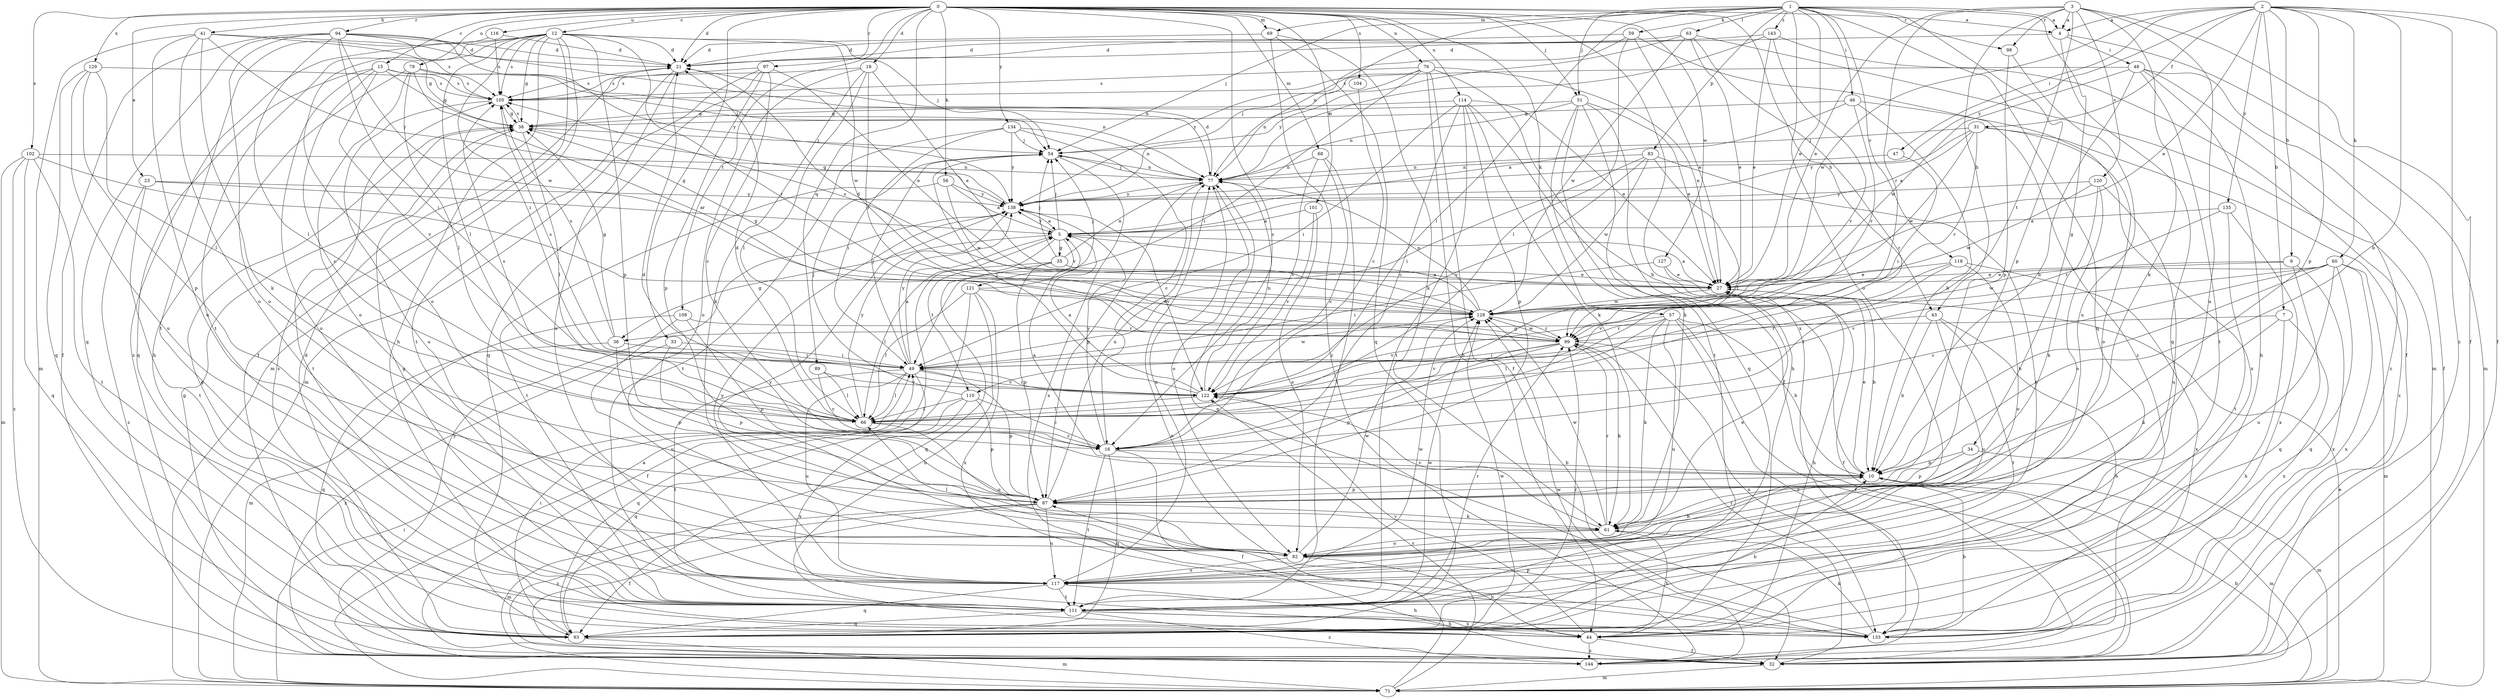 strict digraph  {
0;
1;
2;
3;
4;
5;
7;
9;
10;
12;
15;
16;
18;
21;
23;
27;
31;
32;
33;
34;
35;
36;
38;
41;
43;
44;
46;
47;
48;
49;
51;
54;
56;
57;
59;
60;
61;
63;
66;
68;
69;
71;
76;
77;
79;
82;
83;
87;
89;
93;
94;
97;
98;
99;
101;
102;
104;
105;
108;
110;
111;
114;
116;
117;
118;
120;
121;
122;
127;
128;
129;
133;
134;
135;
138;
143;
144;
0 -> 4  [label=a];
0 -> 12  [label=c];
0 -> 15  [label=c];
0 -> 16  [label=c];
0 -> 18  [label=d];
0 -> 21  [label=d];
0 -> 23  [label=e];
0 -> 33  [label=g];
0 -> 41  [label=h];
0 -> 43  [label=h];
0 -> 51  [label=j];
0 -> 56  [label=k];
0 -> 57  [label=k];
0 -> 68  [label=m];
0 -> 69  [label=m];
0 -> 76  [label=n];
0 -> 79  [label=o];
0 -> 89  [label=q];
0 -> 94  [label=r];
0 -> 97  [label=r];
0 -> 101  [label=s];
0 -> 102  [label=s];
0 -> 104  [label=s];
0 -> 108  [label=t];
0 -> 114  [label=u];
0 -> 116  [label=u];
0 -> 127  [label=w];
0 -> 129  [label=x];
0 -> 133  [label=x];
0 -> 134  [label=y];
1 -> 4  [label=a];
1 -> 27  [label=e];
1 -> 34  [label=g];
1 -> 46  [label=i];
1 -> 51  [label=j];
1 -> 54  [label=j];
1 -> 59  [label=k];
1 -> 63  [label=l];
1 -> 66  [label=l];
1 -> 69  [label=m];
1 -> 77  [label=n];
1 -> 82  [label=o];
1 -> 83  [label=p];
1 -> 87  [label=p];
1 -> 93  [label=q];
1 -> 98  [label=r];
1 -> 118  [label=v];
1 -> 143  [label=z];
2 -> 4  [label=a];
2 -> 7  [label=b];
2 -> 9  [label=b];
2 -> 10  [label=b];
2 -> 27  [label=e];
2 -> 31  [label=f];
2 -> 32  [label=f];
2 -> 47  [label=i];
2 -> 60  [label=k];
2 -> 87  [label=p];
2 -> 128  [label=w];
2 -> 135  [label=y];
2 -> 138  [label=y];
2 -> 144  [label=z];
3 -> 4  [label=a];
3 -> 27  [label=e];
3 -> 32  [label=f];
3 -> 43  [label=h];
3 -> 61  [label=k];
3 -> 98  [label=r];
3 -> 99  [label=r];
3 -> 110  [label=t];
3 -> 117  [label=u];
3 -> 120  [label=v];
4 -> 21  [label=d];
4 -> 48  [label=i];
4 -> 71  [label=m];
4 -> 93  [label=q];
5 -> 35  [label=g];
5 -> 36  [label=g];
5 -> 54  [label=j];
5 -> 110  [label=t];
5 -> 121  [label=v];
5 -> 138  [label=y];
7 -> 36  [label=g];
7 -> 44  [label=h];
7 -> 61  [label=k];
7 -> 133  [label=x];
9 -> 27  [label=e];
9 -> 93  [label=q];
9 -> 128  [label=w];
9 -> 133  [label=x];
10 -> 5  [label=a];
10 -> 21  [label=d];
10 -> 27  [label=e];
10 -> 71  [label=m];
10 -> 87  [label=p];
12 -> 21  [label=d];
12 -> 32  [label=f];
12 -> 38  [label=g];
12 -> 44  [label=h];
12 -> 49  [label=i];
12 -> 54  [label=j];
12 -> 66  [label=l];
12 -> 71  [label=m];
12 -> 82  [label=o];
12 -> 87  [label=p];
12 -> 99  [label=r];
12 -> 105  [label=s];
12 -> 111  [label=t];
12 -> 128  [label=w];
12 -> 144  [label=z];
15 -> 16  [label=c];
15 -> 38  [label=g];
15 -> 54  [label=j];
15 -> 93  [label=q];
15 -> 105  [label=s];
15 -> 117  [label=u];
15 -> 122  [label=v];
16 -> 10  [label=b];
16 -> 32  [label=f];
16 -> 93  [label=q];
16 -> 111  [label=t];
16 -> 138  [label=y];
18 -> 27  [label=e];
18 -> 61  [label=k];
18 -> 66  [label=l];
18 -> 82  [label=o];
18 -> 99  [label=r];
18 -> 105  [label=s];
21 -> 105  [label=s];
21 -> 111  [label=t];
21 -> 117  [label=u];
23 -> 5  [label=a];
23 -> 111  [label=t];
23 -> 138  [label=y];
23 -> 144  [label=z];
27 -> 5  [label=a];
27 -> 10  [label=b];
27 -> 44  [label=h];
27 -> 105  [label=s];
27 -> 128  [label=w];
31 -> 5  [label=a];
31 -> 54  [label=j];
31 -> 82  [label=o];
31 -> 99  [label=r];
31 -> 128  [label=w];
31 -> 138  [label=y];
31 -> 144  [label=z];
32 -> 38  [label=g];
32 -> 71  [label=m];
32 -> 99  [label=r];
33 -> 49  [label=i];
33 -> 87  [label=p];
33 -> 144  [label=z];
34 -> 10  [label=b];
34 -> 71  [label=m];
34 -> 87  [label=p];
35 -> 27  [label=e];
35 -> 54  [label=j];
35 -> 66  [label=l];
35 -> 77  [label=n];
35 -> 87  [label=p];
35 -> 93  [label=q];
36 -> 38  [label=g];
36 -> 49  [label=i];
36 -> 87  [label=p];
36 -> 93  [label=q];
36 -> 105  [label=s];
38 -> 54  [label=j];
38 -> 66  [label=l];
38 -> 105  [label=s];
38 -> 111  [label=t];
41 -> 21  [label=d];
41 -> 38  [label=g];
41 -> 61  [label=k];
41 -> 71  [label=m];
41 -> 82  [label=o];
41 -> 117  [label=u];
41 -> 138  [label=y];
43 -> 10  [label=b];
43 -> 44  [label=h];
43 -> 99  [label=r];
43 -> 111  [label=t];
43 -> 117  [label=u];
44 -> 32  [label=f];
44 -> 105  [label=s];
44 -> 122  [label=v];
44 -> 144  [label=z];
46 -> 5  [label=a];
46 -> 10  [label=b];
46 -> 38  [label=g];
46 -> 99  [label=r];
46 -> 133  [label=x];
47 -> 49  [label=i];
47 -> 77  [label=n];
48 -> 10  [label=b];
48 -> 32  [label=f];
48 -> 44  [label=h];
48 -> 105  [label=s];
48 -> 111  [label=t];
48 -> 128  [label=w];
48 -> 144  [label=z];
49 -> 5  [label=a];
49 -> 54  [label=j];
49 -> 66  [label=l];
49 -> 87  [label=p];
49 -> 93  [label=q];
49 -> 105  [label=s];
49 -> 111  [label=t];
49 -> 117  [label=u];
49 -> 122  [label=v];
49 -> 128  [label=w];
49 -> 138  [label=y];
51 -> 27  [label=e];
51 -> 38  [label=g];
51 -> 44  [label=h];
51 -> 61  [label=k];
51 -> 77  [label=n];
51 -> 93  [label=q];
51 -> 111  [label=t];
54 -> 77  [label=n];
54 -> 133  [label=x];
56 -> 5  [label=a];
56 -> 111  [label=t];
56 -> 128  [label=w];
56 -> 138  [label=y];
57 -> 10  [label=b];
57 -> 32  [label=f];
57 -> 61  [label=k];
57 -> 66  [label=l];
57 -> 99  [label=r];
57 -> 117  [label=u];
57 -> 122  [label=v];
57 -> 144  [label=z];
59 -> 21  [label=d];
59 -> 27  [label=e];
59 -> 66  [label=l];
59 -> 138  [label=y];
59 -> 144  [label=z];
60 -> 10  [label=b];
60 -> 16  [label=c];
60 -> 27  [label=e];
60 -> 71  [label=m];
60 -> 93  [label=q];
60 -> 117  [label=u];
60 -> 122  [label=v];
60 -> 133  [label=x];
61 -> 44  [label=h];
61 -> 82  [label=o];
61 -> 99  [label=r];
61 -> 122  [label=v];
61 -> 128  [label=w];
63 -> 16  [label=c];
63 -> 21  [label=d];
63 -> 27  [label=e];
63 -> 71  [label=m];
63 -> 128  [label=w];
63 -> 138  [label=y];
66 -> 16  [label=c];
66 -> 21  [label=d];
66 -> 82  [label=o];
66 -> 105  [label=s];
66 -> 138  [label=y];
68 -> 16  [label=c];
68 -> 77  [label=n];
68 -> 111  [label=t];
68 -> 122  [label=v];
69 -> 21  [label=d];
69 -> 61  [label=k];
69 -> 93  [label=q];
69 -> 144  [label=z];
71 -> 5  [label=a];
71 -> 10  [label=b];
71 -> 27  [label=e];
71 -> 49  [label=i];
71 -> 77  [label=n];
71 -> 122  [label=v];
76 -> 10  [label=b];
76 -> 27  [label=e];
76 -> 32  [label=f];
76 -> 44  [label=h];
76 -> 49  [label=i];
76 -> 54  [label=j];
76 -> 77  [label=n];
76 -> 105  [label=s];
77 -> 21  [label=d];
77 -> 54  [label=j];
77 -> 82  [label=o];
77 -> 87  [label=p];
77 -> 138  [label=y];
79 -> 44  [label=h];
79 -> 66  [label=l];
79 -> 77  [label=n];
79 -> 82  [label=o];
79 -> 99  [label=r];
79 -> 105  [label=s];
82 -> 10  [label=b];
82 -> 27  [label=e];
82 -> 44  [label=h];
82 -> 66  [label=l];
82 -> 117  [label=u];
82 -> 128  [label=w];
82 -> 138  [label=y];
83 -> 49  [label=i];
83 -> 66  [label=l];
83 -> 77  [label=n];
83 -> 111  [label=t];
83 -> 122  [label=v];
83 -> 128  [label=w];
87 -> 32  [label=f];
87 -> 61  [label=k];
87 -> 71  [label=m];
87 -> 77  [label=n];
87 -> 117  [label=u];
87 -> 144  [label=z];
89 -> 16  [label=c];
89 -> 66  [label=l];
89 -> 122  [label=v];
93 -> 10  [label=b];
93 -> 21  [label=d];
93 -> 49  [label=i];
93 -> 71  [label=m];
93 -> 99  [label=r];
93 -> 128  [label=w];
94 -> 21  [label=d];
94 -> 32  [label=f];
94 -> 49  [label=i];
94 -> 66  [label=l];
94 -> 77  [label=n];
94 -> 82  [label=o];
94 -> 93  [label=q];
94 -> 105  [label=s];
94 -> 128  [label=w];
94 -> 138  [label=y];
97 -> 16  [label=c];
97 -> 27  [label=e];
97 -> 71  [label=m];
97 -> 87  [label=p];
97 -> 93  [label=q];
97 -> 105  [label=s];
98 -> 87  [label=p];
98 -> 117  [label=u];
99 -> 49  [label=i];
99 -> 61  [label=k];
99 -> 87  [label=p];
99 -> 122  [label=v];
99 -> 128  [label=w];
99 -> 133  [label=x];
101 -> 5  [label=a];
101 -> 82  [label=o];
101 -> 122  [label=v];
102 -> 71  [label=m];
102 -> 77  [label=n];
102 -> 93  [label=q];
102 -> 99  [label=r];
102 -> 111  [label=t];
102 -> 144  [label=z];
104 -> 16  [label=c];
105 -> 38  [label=g];
105 -> 117  [label=u];
108 -> 71  [label=m];
108 -> 87  [label=p];
108 -> 99  [label=r];
108 -> 117  [label=u];
110 -> 16  [label=c];
110 -> 54  [label=j];
110 -> 66  [label=l];
110 -> 87  [label=p];
110 -> 93  [label=q];
110 -> 133  [label=x];
111 -> 38  [label=g];
111 -> 44  [label=h];
111 -> 93  [label=q];
111 -> 99  [label=r];
111 -> 128  [label=w];
111 -> 133  [label=x];
111 -> 144  [label=z];
114 -> 16  [label=c];
114 -> 27  [label=e];
114 -> 32  [label=f];
114 -> 38  [label=g];
114 -> 49  [label=i];
114 -> 61  [label=k];
114 -> 87  [label=p];
114 -> 111  [label=t];
116 -> 21  [label=d];
116 -> 105  [label=s];
116 -> 111  [label=t];
117 -> 44  [label=h];
117 -> 77  [label=n];
117 -> 93  [label=q];
117 -> 111  [label=t];
117 -> 128  [label=w];
117 -> 138  [label=y];
118 -> 27  [label=e];
118 -> 66  [label=l];
118 -> 82  [label=o];
118 -> 122  [label=v];
118 -> 133  [label=x];
120 -> 61  [label=k];
120 -> 82  [label=o];
120 -> 117  [label=u];
120 -> 128  [label=w];
120 -> 138  [label=y];
121 -> 32  [label=f];
121 -> 44  [label=h];
121 -> 54  [label=j];
121 -> 66  [label=l];
121 -> 128  [label=w];
121 -> 133  [label=x];
122 -> 5  [label=a];
122 -> 49  [label=i];
122 -> 54  [label=j];
122 -> 66  [label=l];
122 -> 77  [label=n];
127 -> 27  [label=e];
127 -> 32  [label=f];
127 -> 49  [label=i];
128 -> 5  [label=a];
128 -> 21  [label=d];
128 -> 38  [label=g];
128 -> 77  [label=n];
128 -> 99  [label=r];
129 -> 66  [label=l];
129 -> 87  [label=p];
129 -> 93  [label=q];
129 -> 105  [label=s];
129 -> 117  [label=u];
133 -> 10  [label=b];
133 -> 38  [label=g];
133 -> 61  [label=k];
133 -> 77  [label=n];
133 -> 87  [label=p];
134 -> 16  [label=c];
134 -> 49  [label=i];
134 -> 54  [label=j];
134 -> 77  [label=n];
134 -> 111  [label=t];
134 -> 138  [label=y];
135 -> 5  [label=a];
135 -> 99  [label=r];
135 -> 111  [label=t];
135 -> 133  [label=x];
138 -> 5  [label=a];
138 -> 38  [label=g];
138 -> 122  [label=v];
143 -> 21  [label=d];
143 -> 27  [label=e];
143 -> 32  [label=f];
143 -> 77  [label=n];
143 -> 122  [label=v];
144 -> 128  [label=w];
144 -> 138  [label=y];
}
